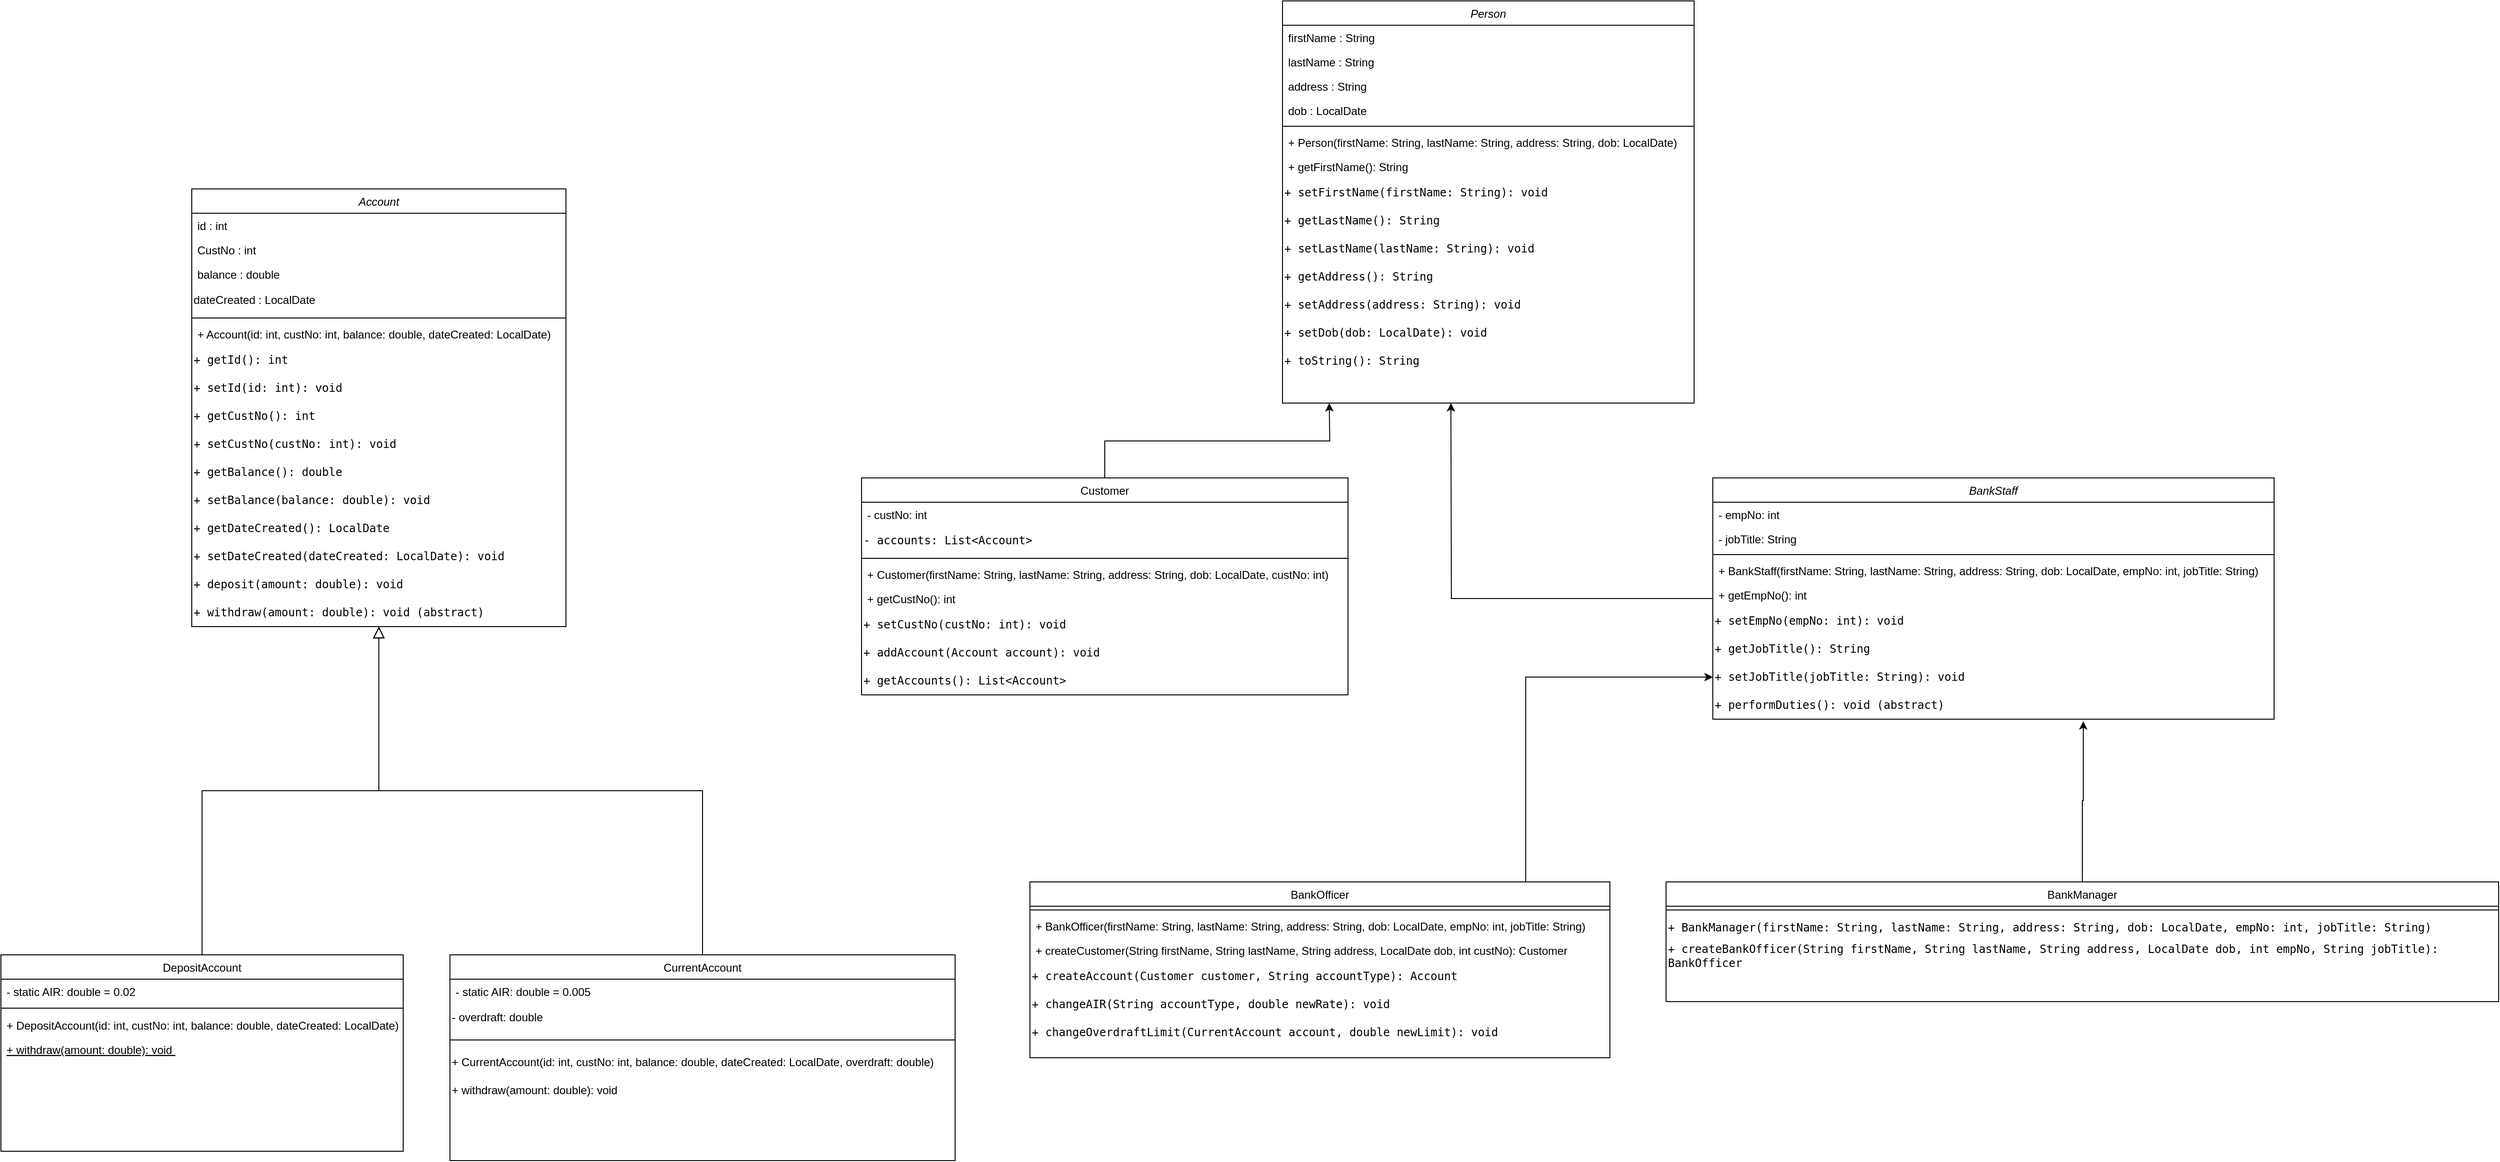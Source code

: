 <mxfile version="26.1.1">
  <diagram id="C5RBs43oDa-KdzZeNtuy" name="Page-1">
    <mxGraphModel dx="3905" dy="3284" grid="1" gridSize="10" guides="1" tooltips="1" connect="1" arrows="1" fold="1" page="1" pageScale="1" pageWidth="827" pageHeight="1169" math="0" shadow="0">
      <root>
        <mxCell id="WIyWlLk6GJQsqaUBKTNV-0" />
        <mxCell id="WIyWlLk6GJQsqaUBKTNV-1" parent="WIyWlLk6GJQsqaUBKTNV-0" />
        <mxCell id="zkfFHV4jXpPFQw0GAbJ--0" value="Account" style="swimlane;fontStyle=2;align=center;verticalAlign=top;childLayout=stackLayout;horizontal=1;startSize=26;horizontalStack=0;resizeParent=1;resizeLast=0;collapsible=1;marginBottom=0;rounded=0;shadow=0;strokeWidth=1;" parent="WIyWlLk6GJQsqaUBKTNV-1" vertex="1">
          <mxGeometry x="214" y="-279" width="400" height="468" as="geometry">
            <mxRectangle x="220" y="120" width="160" height="26" as="alternateBounds" />
          </mxGeometry>
        </mxCell>
        <mxCell id="zkfFHV4jXpPFQw0GAbJ--1" value="id : int" style="text;align=left;verticalAlign=top;spacingLeft=4;spacingRight=4;overflow=hidden;rotatable=0;points=[[0,0.5],[1,0.5]];portConstraint=eastwest;" parent="zkfFHV4jXpPFQw0GAbJ--0" vertex="1">
          <mxGeometry y="26" width="400" height="26" as="geometry" />
        </mxCell>
        <mxCell id="zkfFHV4jXpPFQw0GAbJ--2" value="CustNo : int" style="text;align=left;verticalAlign=top;spacingLeft=4;spacingRight=4;overflow=hidden;rotatable=0;points=[[0,0.5],[1,0.5]];portConstraint=eastwest;rounded=0;shadow=0;html=0;" parent="zkfFHV4jXpPFQw0GAbJ--0" vertex="1">
          <mxGeometry y="52" width="400" height="26" as="geometry" />
        </mxCell>
        <mxCell id="zkfFHV4jXpPFQw0GAbJ--3" value="balance : double" style="text;align=left;verticalAlign=top;spacingLeft=4;spacingRight=4;overflow=hidden;rotatable=0;points=[[0,0.5],[1,0.5]];portConstraint=eastwest;rounded=0;shadow=0;html=0;" parent="zkfFHV4jXpPFQw0GAbJ--0" vertex="1">
          <mxGeometry y="78" width="400" height="26" as="geometry" />
        </mxCell>
        <mxCell id="jipeBGJCbfSFsCI2ZeJN-34" value="dateCreated : LocalDate" style="text;strokeColor=none;align=left;fillColor=none;html=1;verticalAlign=middle;whiteSpace=wrap;rounded=0;" vertex="1" parent="zkfFHV4jXpPFQw0GAbJ--0">
          <mxGeometry y="104" width="400" height="30" as="geometry" />
        </mxCell>
        <mxCell id="zkfFHV4jXpPFQw0GAbJ--4" value="" style="line;html=1;strokeWidth=1;align=left;verticalAlign=middle;spacingTop=-1;spacingLeft=3;spacingRight=3;rotatable=0;labelPosition=right;points=[];portConstraint=eastwest;" parent="zkfFHV4jXpPFQw0GAbJ--0" vertex="1">
          <mxGeometry y="134" width="400" height="8" as="geometry" />
        </mxCell>
        <mxCell id="zkfFHV4jXpPFQw0GAbJ--5" value="+ Account(id: int, custNo: int, balance: double, dateCreated: LocalDate)" style="text;align=left;verticalAlign=top;spacingLeft=4;spacingRight=4;overflow=hidden;rotatable=0;points=[[0,0.5],[1,0.5]];portConstraint=eastwest;" parent="zkfFHV4jXpPFQw0GAbJ--0" vertex="1">
          <mxGeometry y="142" width="400" height="26" as="geometry" />
        </mxCell>
        <mxCell id="jipeBGJCbfSFsCI2ZeJN-35" value="&lt;div align=&quot;left&quot;&gt;&lt;code data-end=&quot;380&quot; data-start=&quot;364&quot;&gt;+ getId(): int&lt;/code&gt;&lt;/div&gt;" style="text;strokeColor=none;align=left;fillColor=none;html=1;verticalAlign=middle;whiteSpace=wrap;rounded=0;" vertex="1" parent="zkfFHV4jXpPFQw0GAbJ--0">
          <mxGeometry y="168" width="400" height="30" as="geometry" />
        </mxCell>
        <mxCell id="jipeBGJCbfSFsCI2ZeJN-36" value="&lt;div align=&quot;left&quot;&gt;&lt;code data-end=&quot;412&quot; data-start=&quot;388&quot;&gt;+ setId(id: int): void&lt;/code&gt;&lt;/div&gt;" style="text;strokeColor=none;align=left;fillColor=none;html=1;verticalAlign=middle;whiteSpace=wrap;rounded=0;" vertex="1" parent="zkfFHV4jXpPFQw0GAbJ--0">
          <mxGeometry y="198" width="400" height="30" as="geometry" />
        </mxCell>
        <mxCell id="jipeBGJCbfSFsCI2ZeJN-37" value="&lt;code data-start=&quot;420&quot; data-end=&quot;440&quot;&gt;+ getCustNo(): int&lt;/code&gt;" style="text;strokeColor=none;align=left;fillColor=none;html=1;verticalAlign=middle;whiteSpace=wrap;rounded=0;" vertex="1" parent="zkfFHV4jXpPFQw0GAbJ--0">
          <mxGeometry y="228" width="400" height="30" as="geometry" />
        </mxCell>
        <mxCell id="jipeBGJCbfSFsCI2ZeJN-38" value="&lt;div align=&quot;left&quot;&gt;&lt;code data-end=&quot;480&quot; data-start=&quot;448&quot;&gt;+ setCustNo(custNo: int): void&lt;/code&gt;&lt;/div&gt;" style="text;strokeColor=none;align=left;fillColor=none;html=1;verticalAlign=middle;whiteSpace=wrap;rounded=0;" vertex="1" parent="zkfFHV4jXpPFQw0GAbJ--0">
          <mxGeometry y="258" width="400" height="30" as="geometry" />
        </mxCell>
        <mxCell id="jipeBGJCbfSFsCI2ZeJN-39" value="&lt;div align=&quot;left&quot;&gt;&lt;code data-end=&quot;512&quot; data-start=&quot;488&quot;&gt;+ getBalance(): double&lt;/code&gt;&lt;/div&gt;" style="text;strokeColor=none;align=left;fillColor=none;html=1;verticalAlign=middle;whiteSpace=wrap;rounded=0;" vertex="1" parent="zkfFHV4jXpPFQw0GAbJ--0">
          <mxGeometry y="288" width="400" height="30" as="geometry" />
        </mxCell>
        <mxCell id="jipeBGJCbfSFsCI2ZeJN-40" value="&lt;code data-start=&quot;520&quot; data-end=&quot;557&quot;&gt;+ setBalance(balance: double): void&lt;/code&gt;" style="text;strokeColor=none;align=left;fillColor=none;html=1;verticalAlign=middle;whiteSpace=wrap;rounded=0;" vertex="1" parent="zkfFHV4jXpPFQw0GAbJ--0">
          <mxGeometry y="318" width="400" height="30" as="geometry" />
        </mxCell>
        <mxCell id="jipeBGJCbfSFsCI2ZeJN-41" value="&lt;div align=&quot;left&quot;&gt;&lt;code data-end=&quot;596&quot; data-start=&quot;565&quot;&gt;+ getDateCreated(): LocalDate&lt;/code&gt;&lt;/div&gt;" style="text;strokeColor=none;align=left;fillColor=none;html=1;verticalAlign=middle;whiteSpace=wrap;rounded=0;" vertex="1" parent="zkfFHV4jXpPFQw0GAbJ--0">
          <mxGeometry y="348" width="400" height="30" as="geometry" />
        </mxCell>
        <mxCell id="jipeBGJCbfSFsCI2ZeJN-42" value="&lt;div align=&quot;left&quot;&gt;&lt;code data-end=&quot;652&quot; data-start=&quot;604&quot;&gt;+ setDateCreated(dateCreated: LocalDate): void&lt;/code&gt;&lt;/div&gt;" style="text;strokeColor=none;align=left;fillColor=none;html=1;verticalAlign=middle;whiteSpace=wrap;rounded=0;" vertex="1" parent="zkfFHV4jXpPFQw0GAbJ--0">
          <mxGeometry y="378" width="400" height="30" as="geometry" />
        </mxCell>
        <mxCell id="jipeBGJCbfSFsCI2ZeJN-43" value="&lt;div align=&quot;left&quot;&gt;&lt;code data-end=&quot;693&quot; data-start=&quot;660&quot;&gt;+ deposit(amount: double): void&lt;/code&gt;&lt;/div&gt;" style="text;strokeColor=none;align=left;fillColor=none;html=1;verticalAlign=middle;whiteSpace=wrap;rounded=0;" vertex="1" parent="zkfFHV4jXpPFQw0GAbJ--0">
          <mxGeometry y="408" width="400" height="30" as="geometry" />
        </mxCell>
        <mxCell id="jipeBGJCbfSFsCI2ZeJN-44" value="&lt;div align=&quot;left&quot;&gt;&lt;code data-end=&quot;746&quot; data-start=&quot;701&quot;&gt;+ withdraw(amount: double): void (abstract)&lt;/code&gt;&lt;/div&gt;" style="text;strokeColor=none;align=left;fillColor=none;html=1;verticalAlign=middle;whiteSpace=wrap;rounded=0;" vertex="1" parent="zkfFHV4jXpPFQw0GAbJ--0">
          <mxGeometry y="438" width="400" height="30" as="geometry" />
        </mxCell>
        <mxCell id="zkfFHV4jXpPFQw0GAbJ--6" value="DepositAccount" style="swimlane;fontStyle=0;align=center;verticalAlign=top;childLayout=stackLayout;horizontal=1;startSize=26;horizontalStack=0;resizeParent=1;resizeLast=0;collapsible=1;marginBottom=0;rounded=0;shadow=0;strokeWidth=1;" parent="WIyWlLk6GJQsqaUBKTNV-1" vertex="1">
          <mxGeometry x="10" y="540" width="430" height="210" as="geometry">
            <mxRectangle x="130" y="380" width="160" height="26" as="alternateBounds" />
          </mxGeometry>
        </mxCell>
        <mxCell id="zkfFHV4jXpPFQw0GAbJ--7" value="- static AIR: double = 0.02" style="text;align=left;verticalAlign=top;spacingLeft=4;spacingRight=4;overflow=hidden;rotatable=0;points=[[0,0.5],[1,0.5]];portConstraint=eastwest;" parent="zkfFHV4jXpPFQw0GAbJ--6" vertex="1">
          <mxGeometry y="26" width="430" height="26" as="geometry" />
        </mxCell>
        <mxCell id="zkfFHV4jXpPFQw0GAbJ--9" value="" style="line;html=1;strokeWidth=1;align=left;verticalAlign=middle;spacingTop=-1;spacingLeft=3;spacingRight=3;rotatable=0;labelPosition=right;points=[];portConstraint=eastwest;" parent="zkfFHV4jXpPFQw0GAbJ--6" vertex="1">
          <mxGeometry y="52" width="430" height="10" as="geometry" />
        </mxCell>
        <mxCell id="zkfFHV4jXpPFQw0GAbJ--11" value="+ DepositAccount(id: int, custNo: int, balance: double, dateCreated: LocalDate)" style="text;align=left;verticalAlign=top;spacingLeft=4;spacingRight=4;overflow=hidden;rotatable=0;points=[[0,0.5],[1,0.5]];portConstraint=eastwest;" parent="zkfFHV4jXpPFQw0GAbJ--6" vertex="1">
          <mxGeometry y="62" width="430" height="26" as="geometry" />
        </mxCell>
        <mxCell id="zkfFHV4jXpPFQw0GAbJ--10" value="+ withdraw(amount: double): void &#xa;" style="text;align=left;verticalAlign=top;spacingLeft=4;spacingRight=4;overflow=hidden;rotatable=0;points=[[0,0.5],[1,0.5]];portConstraint=eastwest;fontStyle=4" parent="zkfFHV4jXpPFQw0GAbJ--6" vertex="1">
          <mxGeometry y="88" width="430" height="26" as="geometry" />
        </mxCell>
        <mxCell id="zkfFHV4jXpPFQw0GAbJ--12" value="" style="endArrow=block;endSize=10;endFill=0;shadow=0;strokeWidth=1;rounded=0;curved=0;edgeStyle=elbowEdgeStyle;elbow=vertical;" parent="WIyWlLk6GJQsqaUBKTNV-1" source="zkfFHV4jXpPFQw0GAbJ--6" target="zkfFHV4jXpPFQw0GAbJ--0" edge="1">
          <mxGeometry width="160" relative="1" as="geometry">
            <mxPoint x="200" y="203" as="sourcePoint" />
            <mxPoint x="200" y="203" as="targetPoint" />
          </mxGeometry>
        </mxCell>
        <mxCell id="zkfFHV4jXpPFQw0GAbJ--13" value="CurrentAccount" style="swimlane;fontStyle=0;align=center;verticalAlign=top;childLayout=stackLayout;horizontal=1;startSize=26;horizontalStack=0;resizeParent=1;resizeLast=0;collapsible=1;marginBottom=0;rounded=0;shadow=0;strokeWidth=1;" parent="WIyWlLk6GJQsqaUBKTNV-1" vertex="1">
          <mxGeometry x="490" y="540" width="540" height="220" as="geometry">
            <mxRectangle x="340" y="380" width="170" height="26" as="alternateBounds" />
          </mxGeometry>
        </mxCell>
        <mxCell id="zkfFHV4jXpPFQw0GAbJ--14" value="- static AIR: double = 0.005" style="text;align=left;verticalAlign=top;spacingLeft=4;spacingRight=4;overflow=hidden;rotatable=0;points=[[0,0.5],[1,0.5]];portConstraint=eastwest;" parent="zkfFHV4jXpPFQw0GAbJ--13" vertex="1">
          <mxGeometry y="26" width="540" height="26" as="geometry" />
        </mxCell>
        <mxCell id="jipeBGJCbfSFsCI2ZeJN-28" value="- overdraft: double" style="text;strokeColor=none;align=left;fillColor=none;html=1;verticalAlign=middle;whiteSpace=wrap;rounded=0;" vertex="1" parent="zkfFHV4jXpPFQw0GAbJ--13">
          <mxGeometry y="52" width="540" height="30" as="geometry" />
        </mxCell>
        <mxCell id="zkfFHV4jXpPFQw0GAbJ--15" value="" style="line;html=1;strokeWidth=1;align=left;verticalAlign=middle;spacingTop=-1;spacingLeft=3;spacingRight=3;rotatable=0;labelPosition=right;points=[];portConstraint=eastwest;" parent="zkfFHV4jXpPFQw0GAbJ--13" vertex="1">
          <mxGeometry y="82" width="540" height="18" as="geometry" />
        </mxCell>
        <mxCell id="jipeBGJCbfSFsCI2ZeJN-46" value="+ CurrentAccount(id: int, custNo: int, balance: double, dateCreated: LocalDate, overdraft: double)" style="text;html=1;align=left;verticalAlign=middle;resizable=0;points=[];autosize=1;strokeColor=none;fillColor=none;" vertex="1" parent="zkfFHV4jXpPFQw0GAbJ--13">
          <mxGeometry y="100" width="540" height="30" as="geometry" />
        </mxCell>
        <mxCell id="jipeBGJCbfSFsCI2ZeJN-47" value="&lt;div align=&quot;left&quot;&gt;+ withdraw(amount: double): void&lt;/div&gt;" style="text;strokeColor=none;align=left;fillColor=none;html=1;verticalAlign=middle;whiteSpace=wrap;rounded=0;" vertex="1" parent="zkfFHV4jXpPFQw0GAbJ--13">
          <mxGeometry y="130" width="540" height="30" as="geometry" />
        </mxCell>
        <mxCell id="zkfFHV4jXpPFQw0GAbJ--16" value="" style="endArrow=block;endSize=10;endFill=0;shadow=0;strokeWidth=1;rounded=0;curved=0;edgeStyle=elbowEdgeStyle;elbow=vertical;" parent="WIyWlLk6GJQsqaUBKTNV-1" source="zkfFHV4jXpPFQw0GAbJ--13" target="zkfFHV4jXpPFQw0GAbJ--0" edge="1">
          <mxGeometry width="160" relative="1" as="geometry">
            <mxPoint x="210" y="373" as="sourcePoint" />
            <mxPoint x="310" y="271" as="targetPoint" />
          </mxGeometry>
        </mxCell>
        <mxCell id="zkfFHV4jXpPFQw0GAbJ--17" value="Person&#xa;" style="swimlane;fontStyle=2;align=center;verticalAlign=top;childLayout=stackLayout;horizontal=1;startSize=26;horizontalStack=0;resizeParent=1;resizeLast=0;collapsible=1;marginBottom=0;rounded=0;shadow=0;strokeWidth=1;" parent="WIyWlLk6GJQsqaUBKTNV-1" vertex="1">
          <mxGeometry x="1380" y="-480" width="440" height="430" as="geometry">
            <mxRectangle x="550" y="140" width="160" height="26" as="alternateBounds" />
          </mxGeometry>
        </mxCell>
        <mxCell id="zkfFHV4jXpPFQw0GAbJ--18" value="firstName : String" style="text;align=left;verticalAlign=top;spacingLeft=4;spacingRight=4;overflow=hidden;rotatable=0;points=[[0,0.5],[1,0.5]];portConstraint=eastwest;" parent="zkfFHV4jXpPFQw0GAbJ--17" vertex="1">
          <mxGeometry y="26" width="440" height="26" as="geometry" />
        </mxCell>
        <mxCell id="zkfFHV4jXpPFQw0GAbJ--19" value="lastName : String" style="text;align=left;verticalAlign=top;spacingLeft=4;spacingRight=4;overflow=hidden;rotatable=0;points=[[0,0.5],[1,0.5]];portConstraint=eastwest;rounded=0;shadow=0;html=0;" parent="zkfFHV4jXpPFQw0GAbJ--17" vertex="1">
          <mxGeometry y="52" width="440" height="26" as="geometry" />
        </mxCell>
        <mxCell id="zkfFHV4jXpPFQw0GAbJ--20" value="address : String" style="text;align=left;verticalAlign=top;spacingLeft=4;spacingRight=4;overflow=hidden;rotatable=0;points=[[0,0.5],[1,0.5]];portConstraint=eastwest;rounded=0;shadow=0;html=0;" parent="zkfFHV4jXpPFQw0GAbJ--17" vertex="1">
          <mxGeometry y="78" width="440" height="26" as="geometry" />
        </mxCell>
        <mxCell id="zkfFHV4jXpPFQw0GAbJ--21" value="dob : LocalDate" style="text;align=left;verticalAlign=top;spacingLeft=4;spacingRight=4;overflow=hidden;rotatable=0;points=[[0,0.5],[1,0.5]];portConstraint=eastwest;rounded=0;shadow=0;html=0;" parent="zkfFHV4jXpPFQw0GAbJ--17" vertex="1">
          <mxGeometry y="104" width="440" height="26" as="geometry" />
        </mxCell>
        <mxCell id="zkfFHV4jXpPFQw0GAbJ--23" value="" style="line;html=1;strokeWidth=1;align=left;verticalAlign=middle;spacingTop=-1;spacingLeft=3;spacingRight=3;rotatable=0;labelPosition=right;points=[];portConstraint=eastwest;" parent="zkfFHV4jXpPFQw0GAbJ--17" vertex="1">
          <mxGeometry y="130" width="440" height="8" as="geometry" />
        </mxCell>
        <mxCell id="zkfFHV4jXpPFQw0GAbJ--24" value="+ Person(firstName: String, lastName: String, address: String, dob: LocalDate)" style="text;align=left;verticalAlign=top;spacingLeft=4;spacingRight=4;overflow=hidden;rotatable=0;points=[[0,0.5],[1,0.5]];portConstraint=eastwest;" parent="zkfFHV4jXpPFQw0GAbJ--17" vertex="1">
          <mxGeometry y="138" width="440" height="26" as="geometry" />
        </mxCell>
        <mxCell id="zkfFHV4jXpPFQw0GAbJ--25" value="+ getFirstName(): String" style="text;align=left;verticalAlign=top;spacingLeft=4;spacingRight=4;overflow=hidden;rotatable=0;points=[[0,0.5],[1,0.5]];portConstraint=eastwest;" parent="zkfFHV4jXpPFQw0GAbJ--17" vertex="1">
          <mxGeometry y="164" width="440" height="26" as="geometry" />
        </mxCell>
        <mxCell id="jipeBGJCbfSFsCI2ZeJN-72" value="&lt;div align=&quot;left&quot;&gt;&lt;code data-end=&quot;490&quot; data-start=&quot;449&quot;&gt;+ setFirstName(firstName: String): void&lt;/code&gt;&lt;/div&gt;" style="text;strokeColor=none;align=left;fillColor=none;html=1;verticalAlign=middle;whiteSpace=wrap;rounded=0;" vertex="1" parent="zkfFHV4jXpPFQw0GAbJ--17">
          <mxGeometry y="190" width="440" height="30" as="geometry" />
        </mxCell>
        <mxCell id="jipeBGJCbfSFsCI2ZeJN-73" value="&lt;div align=&quot;left&quot;&gt;&lt;code data-end=&quot;520&quot; data-start=&quot;495&quot;&gt;+ getLastName(): String&lt;/code&gt;&lt;/div&gt;" style="text;strokeColor=none;align=left;fillColor=none;html=1;verticalAlign=middle;whiteSpace=wrap;rounded=0;" vertex="1" parent="zkfFHV4jXpPFQw0GAbJ--17">
          <mxGeometry y="220" width="440" height="30" as="geometry" />
        </mxCell>
        <mxCell id="jipeBGJCbfSFsCI2ZeJN-74" value="&lt;code data-start=&quot;525&quot; data-end=&quot;564&quot;&gt;+ setLastName(lastName: String): void&lt;/code&gt;" style="text;strokeColor=none;align=left;fillColor=none;html=1;verticalAlign=middle;whiteSpace=wrap;rounded=0;" vertex="1" parent="zkfFHV4jXpPFQw0GAbJ--17">
          <mxGeometry y="250" width="440" height="30" as="geometry" />
        </mxCell>
        <mxCell id="jipeBGJCbfSFsCI2ZeJN-75" value="&lt;div align=&quot;left&quot;&gt;&lt;code data-end=&quot;593&quot; data-start=&quot;569&quot;&gt;+ getAddress(): String&lt;/code&gt;&lt;/div&gt;" style="text;strokeColor=none;align=left;fillColor=none;html=1;verticalAlign=middle;whiteSpace=wrap;rounded=0;" vertex="1" parent="zkfFHV4jXpPFQw0GAbJ--17">
          <mxGeometry y="280" width="440" height="30" as="geometry" />
        </mxCell>
        <mxCell id="jipeBGJCbfSFsCI2ZeJN-76" value="&lt;div align=&quot;left&quot;&gt;&lt;code data-end=&quot;635&quot; data-start=&quot;598&quot;&gt;+ setAddress(address: String): void&lt;/code&gt;&lt;/div&gt;" style="text;strokeColor=none;align=left;fillColor=none;html=1;verticalAlign=middle;whiteSpace=wrap;rounded=0;" vertex="1" parent="zkfFHV4jXpPFQw0GAbJ--17">
          <mxGeometry y="310" width="440" height="30" as="geometry" />
        </mxCell>
        <mxCell id="jipeBGJCbfSFsCI2ZeJN-78" value="&lt;div align=&quot;left&quot;&gt;&lt;code data-end=&quot;700&quot; data-start=&quot;668&quot;&gt;+ setDob(dob: LocalDate): void&lt;/code&gt;&lt;/div&gt;" style="text;strokeColor=none;align=left;fillColor=none;html=1;verticalAlign=middle;whiteSpace=wrap;rounded=0;" vertex="1" parent="zkfFHV4jXpPFQw0GAbJ--17">
          <mxGeometry y="340" width="440" height="30" as="geometry" />
        </mxCell>
        <mxCell id="jipeBGJCbfSFsCI2ZeJN-79" value="&lt;div align=&quot;left&quot;&gt;&lt;code data-end=&quot;727&quot; data-start=&quot;705&quot;&gt;+ toString(): String&lt;/code&gt;&lt;/div&gt;" style="text;strokeColor=none;align=left;fillColor=none;html=1;verticalAlign=middle;whiteSpace=wrap;rounded=0;" vertex="1" parent="zkfFHV4jXpPFQw0GAbJ--17">
          <mxGeometry y="370" width="440" height="30" as="geometry" />
        </mxCell>
        <mxCell id="jipeBGJCbfSFsCI2ZeJN-82" style="edgeStyle=orthogonalEdgeStyle;rounded=0;orthogonalLoop=1;jettySize=auto;html=1;" edge="1" parent="WIyWlLk6GJQsqaUBKTNV-1" source="jipeBGJCbfSFsCI2ZeJN-1">
          <mxGeometry relative="1" as="geometry">
            <mxPoint x="1560" y="-50" as="targetPoint" />
          </mxGeometry>
        </mxCell>
        <mxCell id="jipeBGJCbfSFsCI2ZeJN-1" value="BankStaff" style="swimlane;fontStyle=2;align=center;verticalAlign=top;childLayout=stackLayout;horizontal=1;startSize=26;horizontalStack=0;resizeParent=1;resizeLast=0;collapsible=1;marginBottom=0;rounded=0;shadow=0;strokeWidth=1;" vertex="1" parent="WIyWlLk6GJQsqaUBKTNV-1">
          <mxGeometry x="1840" y="30" width="600" height="258" as="geometry">
            <mxRectangle x="550" y="140" width="160" height="26" as="alternateBounds" />
          </mxGeometry>
        </mxCell>
        <mxCell id="jipeBGJCbfSFsCI2ZeJN-2" value="- empNo: int" style="text;align=left;verticalAlign=top;spacingLeft=4;spacingRight=4;overflow=hidden;rotatable=0;points=[[0,0.5],[1,0.5]];portConstraint=eastwest;" vertex="1" parent="jipeBGJCbfSFsCI2ZeJN-1">
          <mxGeometry y="26" width="600" height="26" as="geometry" />
        </mxCell>
        <mxCell id="jipeBGJCbfSFsCI2ZeJN-3" value="- jobTitle: String" style="text;align=left;verticalAlign=top;spacingLeft=4;spacingRight=4;overflow=hidden;rotatable=0;points=[[0,0.5],[1,0.5]];portConstraint=eastwest;rounded=0;shadow=0;html=0;" vertex="1" parent="jipeBGJCbfSFsCI2ZeJN-1">
          <mxGeometry y="52" width="600" height="26" as="geometry" />
        </mxCell>
        <mxCell id="jipeBGJCbfSFsCI2ZeJN-7" value="" style="line;html=1;strokeWidth=1;align=left;verticalAlign=middle;spacingTop=-1;spacingLeft=3;spacingRight=3;rotatable=0;labelPosition=right;points=[];portConstraint=eastwest;" vertex="1" parent="jipeBGJCbfSFsCI2ZeJN-1">
          <mxGeometry y="78" width="600" height="8" as="geometry" />
        </mxCell>
        <mxCell id="jipeBGJCbfSFsCI2ZeJN-8" value="+ BankStaff(firstName: String, lastName: String, address: String, dob: LocalDate, empNo: int, jobTitle: String)" style="text;align=left;verticalAlign=top;spacingLeft=4;spacingRight=4;overflow=hidden;rotatable=0;points=[[0,0.5],[1,0.5]];portConstraint=eastwest;" vertex="1" parent="jipeBGJCbfSFsCI2ZeJN-1">
          <mxGeometry y="86" width="600" height="26" as="geometry" />
        </mxCell>
        <mxCell id="jipeBGJCbfSFsCI2ZeJN-9" value="+ getEmpNo(): int" style="text;align=left;verticalAlign=top;spacingLeft=4;spacingRight=4;overflow=hidden;rotatable=0;points=[[0,0.5],[1,0.5]];portConstraint=eastwest;" vertex="1" parent="jipeBGJCbfSFsCI2ZeJN-1">
          <mxGeometry y="112" width="600" height="26" as="geometry" />
        </mxCell>
        <mxCell id="jipeBGJCbfSFsCI2ZeJN-88" value="&lt;div align=&quot;left&quot;&gt;&lt;code data-end=&quot;1440&quot; data-start=&quot;1410&quot;&gt;+ setEmpNo(empNo: int): void&lt;/code&gt;&lt;/div&gt;" style="text;strokeColor=none;align=left;fillColor=none;html=1;verticalAlign=middle;whiteSpace=wrap;rounded=0;" vertex="1" parent="jipeBGJCbfSFsCI2ZeJN-1">
          <mxGeometry y="138" width="600" height="30" as="geometry" />
        </mxCell>
        <mxCell id="jipeBGJCbfSFsCI2ZeJN-89" value="&lt;code data-start=&quot;1445&quot; data-end=&quot;1470&quot;&gt;+ getJobTitle(): String&lt;/code&gt;" style="text;strokeColor=none;align=left;fillColor=none;html=1;verticalAlign=middle;whiteSpace=wrap;rounded=0;" vertex="1" parent="jipeBGJCbfSFsCI2ZeJN-1">
          <mxGeometry y="168" width="600" height="30" as="geometry" />
        </mxCell>
        <mxCell id="jipeBGJCbfSFsCI2ZeJN-90" value="&lt;div align=&quot;left&quot;&gt;&lt;code data-end=&quot;1514&quot; data-start=&quot;1475&quot;&gt;+ setJobTitle(jobTitle: String): void&lt;/code&gt;&lt;/div&gt;" style="text;strokeColor=none;align=left;fillColor=none;html=1;verticalAlign=middle;whiteSpace=wrap;rounded=0;" vertex="1" parent="jipeBGJCbfSFsCI2ZeJN-1">
          <mxGeometry y="198" width="600" height="30" as="geometry" />
        </mxCell>
        <mxCell id="jipeBGJCbfSFsCI2ZeJN-91" value="&lt;code data-start=&quot;1519&quot; data-end=&quot;1555&quot;&gt;+ performDuties(): void (abstract)&lt;/code&gt;" style="text;strokeColor=none;align=left;fillColor=none;html=1;verticalAlign=middle;whiteSpace=wrap;rounded=0;" vertex="1" parent="jipeBGJCbfSFsCI2ZeJN-1">
          <mxGeometry y="228" width="600" height="30" as="geometry" />
        </mxCell>
        <mxCell id="jipeBGJCbfSFsCI2ZeJN-10" value="BankManager" style="swimlane;fontStyle=0;align=center;verticalAlign=top;childLayout=stackLayout;horizontal=1;startSize=26;horizontalStack=0;resizeParent=1;resizeLast=0;collapsible=1;marginBottom=0;rounded=0;shadow=0;strokeWidth=1;" vertex="1" parent="WIyWlLk6GJQsqaUBKTNV-1">
          <mxGeometry x="1790" y="462" width="890" height="128" as="geometry">
            <mxRectangle x="340" y="380" width="170" height="26" as="alternateBounds" />
          </mxGeometry>
        </mxCell>
        <mxCell id="jipeBGJCbfSFsCI2ZeJN-12" value="" style="line;html=1;strokeWidth=1;align=left;verticalAlign=middle;spacingTop=-1;spacingLeft=3;spacingRight=3;rotatable=0;labelPosition=right;points=[];portConstraint=eastwest;" vertex="1" parent="jipeBGJCbfSFsCI2ZeJN-10">
          <mxGeometry y="26" width="890" height="8" as="geometry" />
        </mxCell>
        <mxCell id="jipeBGJCbfSFsCI2ZeJN-96" value="&lt;div align=&quot;left&quot;&gt;&lt;code data-end=&quot;2316&quot; data-start=&quot;2201&quot;&gt;+ BankManager(firstName: String, lastName: String, address: String, dob: LocalDate, empNo: int, jobTitle: String)&lt;/code&gt;&lt;/div&gt;" style="text;strokeColor=none;align=left;fillColor=none;html=1;verticalAlign=middle;whiteSpace=wrap;rounded=0;" vertex="1" parent="jipeBGJCbfSFsCI2ZeJN-10">
          <mxGeometry y="34" width="890" height="30" as="geometry" />
        </mxCell>
        <mxCell id="jipeBGJCbfSFsCI2ZeJN-98" value="&lt;div align=&quot;left&quot;&gt;&lt;code data-end=&quot;2449&quot; data-start=&quot;2321&quot;&gt;+ createBankOfficer(String firstName, String lastName, String address, LocalDate dob, int empNo, String jobTitle): BankOfficer&lt;/code&gt;&lt;/div&gt;" style="text;strokeColor=none;align=left;fillColor=none;html=1;verticalAlign=middle;whiteSpace=wrap;rounded=0;" vertex="1" parent="jipeBGJCbfSFsCI2ZeJN-10">
          <mxGeometry y="64" width="890" height="30" as="geometry" />
        </mxCell>
        <mxCell id="jipeBGJCbfSFsCI2ZeJN-99" style="edgeStyle=orthogonalEdgeStyle;rounded=0;orthogonalLoop=1;jettySize=auto;html=1;" edge="1" parent="WIyWlLk6GJQsqaUBKTNV-1" source="jipeBGJCbfSFsCI2ZeJN-48">
          <mxGeometry relative="1" as="geometry">
            <mxPoint x="1430.0" y="-50" as="targetPoint" />
          </mxGeometry>
        </mxCell>
        <mxCell id="jipeBGJCbfSFsCI2ZeJN-48" value="Customer" style="swimlane;fontStyle=0;align=center;verticalAlign=top;childLayout=stackLayout;horizontal=1;startSize=26;horizontalStack=0;resizeParent=1;resizeLast=0;collapsible=1;marginBottom=0;rounded=0;shadow=0;strokeWidth=1;" vertex="1" parent="WIyWlLk6GJQsqaUBKTNV-1">
          <mxGeometry x="930" y="30" width="520" height="232" as="geometry">
            <mxRectangle x="550" y="140" width="160" height="26" as="alternateBounds" />
          </mxGeometry>
        </mxCell>
        <mxCell id="jipeBGJCbfSFsCI2ZeJN-53" value="- custNo: int" style="text;align=left;verticalAlign=top;spacingLeft=4;spacingRight=4;overflow=hidden;rotatable=0;points=[[0,0.5],[1,0.5]];portConstraint=eastwest;rounded=0;shadow=0;html=0;" vertex="1" parent="jipeBGJCbfSFsCI2ZeJN-48">
          <mxGeometry y="26" width="520" height="26" as="geometry" />
        </mxCell>
        <mxCell id="jipeBGJCbfSFsCI2ZeJN-83" value="&lt;div align=&quot;left&quot;&gt;&lt;code data-end=&quot;863&quot; data-start=&quot;836&quot;&gt;- accounts: List&amp;lt;Account&amp;gt;&lt;/code&gt;&lt;/div&gt;" style="text;strokeColor=none;align=left;fillColor=none;html=1;verticalAlign=middle;whiteSpace=wrap;rounded=0;" vertex="1" parent="jipeBGJCbfSFsCI2ZeJN-48">
          <mxGeometry y="52" width="520" height="30" as="geometry" />
        </mxCell>
        <mxCell id="jipeBGJCbfSFsCI2ZeJN-54" value="" style="line;html=1;strokeWidth=1;align=left;verticalAlign=middle;spacingTop=-1;spacingLeft=3;spacingRight=3;rotatable=0;labelPosition=right;points=[];portConstraint=eastwest;" vertex="1" parent="jipeBGJCbfSFsCI2ZeJN-48">
          <mxGeometry y="82" width="520" height="8" as="geometry" />
        </mxCell>
        <mxCell id="jipeBGJCbfSFsCI2ZeJN-55" value="+ Customer(firstName: String, lastName: String, address: String, dob: LocalDate, custNo: int)" style="text;align=left;verticalAlign=top;spacingLeft=4;spacingRight=4;overflow=hidden;rotatable=0;points=[[0,0.5],[1,0.5]];portConstraint=eastwest;" vertex="1" parent="jipeBGJCbfSFsCI2ZeJN-48">
          <mxGeometry y="90" width="520" height="26" as="geometry" />
        </mxCell>
        <mxCell id="jipeBGJCbfSFsCI2ZeJN-56" value="+ getCustNo(): int" style="text;align=left;verticalAlign=top;spacingLeft=4;spacingRight=4;overflow=hidden;rotatable=0;points=[[0,0.5],[1,0.5]];portConstraint=eastwest;" vertex="1" parent="jipeBGJCbfSFsCI2ZeJN-48">
          <mxGeometry y="116" width="520" height="26" as="geometry" />
        </mxCell>
        <mxCell id="jipeBGJCbfSFsCI2ZeJN-85" value="&lt;div align=&quot;left&quot;&gt;&lt;code data-end=&quot;1040&quot; data-start=&quot;1008&quot;&gt;+ setCustNo(custNo: int): void&lt;/code&gt;&lt;/div&gt;" style="text;strokeColor=none;align=left;fillColor=none;html=1;verticalAlign=middle;whiteSpace=wrap;rounded=0;" vertex="1" parent="jipeBGJCbfSFsCI2ZeJN-48">
          <mxGeometry y="142" width="520" height="30" as="geometry" />
        </mxCell>
        <mxCell id="jipeBGJCbfSFsCI2ZeJN-86" value="&lt;div align=&quot;left&quot;&gt;&lt;code data-end=&quot;1082&quot; data-start=&quot;1045&quot;&gt;+ addAccount(Account account): void&lt;/code&gt;&lt;/div&gt;" style="text;strokeColor=none;align=left;fillColor=none;html=1;verticalAlign=middle;whiteSpace=wrap;rounded=0;" vertex="1" parent="jipeBGJCbfSFsCI2ZeJN-48">
          <mxGeometry y="172" width="520" height="30" as="geometry" />
        </mxCell>
        <mxCell id="jipeBGJCbfSFsCI2ZeJN-87" value="&lt;div align=&quot;left&quot;&gt;&lt;code data-end=&quot;1119&quot; data-start=&quot;1087&quot;&gt;+ getAccounts(): List&amp;lt;Account&amp;gt;&lt;/code&gt;&lt;/div&gt;" style="text;strokeColor=none;align=left;fillColor=none;html=1;verticalAlign=middle;whiteSpace=wrap;rounded=0;" vertex="1" parent="jipeBGJCbfSFsCI2ZeJN-48">
          <mxGeometry y="202" width="520" height="30" as="geometry" />
        </mxCell>
        <mxCell id="jipeBGJCbfSFsCI2ZeJN-100" style="edgeStyle=orthogonalEdgeStyle;rounded=0;orthogonalLoop=1;jettySize=auto;html=1;entryX=0;entryY=0.5;entryDx=0;entryDy=0;" edge="1" parent="WIyWlLk6GJQsqaUBKTNV-1" source="jipeBGJCbfSFsCI2ZeJN-58" target="jipeBGJCbfSFsCI2ZeJN-90">
          <mxGeometry relative="1" as="geometry">
            <Array as="points">
              <mxPoint x="1640" y="243" />
            </Array>
          </mxGeometry>
        </mxCell>
        <mxCell id="jipeBGJCbfSFsCI2ZeJN-58" value="BankOfficer" style="swimlane;fontStyle=0;align=center;verticalAlign=top;childLayout=stackLayout;horizontal=1;startSize=26;horizontalStack=0;resizeParent=1;resizeLast=0;collapsible=1;marginBottom=0;rounded=0;shadow=0;strokeWidth=1;" vertex="1" parent="WIyWlLk6GJQsqaUBKTNV-1">
          <mxGeometry x="1110" y="462" width="620" height="188" as="geometry">
            <mxRectangle x="550" y="140" width="160" height="26" as="alternateBounds" />
          </mxGeometry>
        </mxCell>
        <mxCell id="jipeBGJCbfSFsCI2ZeJN-64" value="" style="line;html=1;strokeWidth=1;align=left;verticalAlign=middle;spacingTop=-1;spacingLeft=3;spacingRight=3;rotatable=0;labelPosition=right;points=[];portConstraint=eastwest;" vertex="1" parent="jipeBGJCbfSFsCI2ZeJN-58">
          <mxGeometry y="26" width="620" height="8" as="geometry" />
        </mxCell>
        <mxCell id="jipeBGJCbfSFsCI2ZeJN-65" value="+ BankOfficer(firstName: String, lastName: String, address: String, dob: LocalDate, empNo: int, jobTitle: String)" style="text;align=left;verticalAlign=top;spacingLeft=4;spacingRight=4;overflow=hidden;rotatable=0;points=[[0,0.5],[1,0.5]];portConstraint=eastwest;" vertex="1" parent="jipeBGJCbfSFsCI2ZeJN-58">
          <mxGeometry y="34" width="620" height="26" as="geometry" />
        </mxCell>
        <mxCell id="jipeBGJCbfSFsCI2ZeJN-66" value="+ createCustomer(String firstName, String lastName, String address, LocalDate dob, int custNo): Customer" style="text;align=left;verticalAlign=top;spacingLeft=4;spacingRight=4;overflow=hidden;rotatable=0;points=[[0,0.5],[1,0.5]];portConstraint=eastwest;" vertex="1" parent="jipeBGJCbfSFsCI2ZeJN-58">
          <mxGeometry y="60" width="620" height="26" as="geometry" />
        </mxCell>
        <mxCell id="jipeBGJCbfSFsCI2ZeJN-92" value="&lt;div align=&quot;left&quot;&gt;&lt;code data-end=&quot;1943&quot; data-start=&quot;1878&quot;&gt;+ createAccount(Customer customer, String accountType): Account&lt;/code&gt;&lt;/div&gt;" style="text;strokeColor=none;align=left;fillColor=none;html=1;verticalAlign=middle;whiteSpace=wrap;rounded=0;" vertex="1" parent="jipeBGJCbfSFsCI2ZeJN-58">
          <mxGeometry y="86" width="620" height="30" as="geometry" />
        </mxCell>
        <mxCell id="jipeBGJCbfSFsCI2ZeJN-93" value="&lt;div align=&quot;left&quot;&gt;&lt;code data-end=&quot;2003&quot; data-start=&quot;1948&quot;&gt;+ changeAIR(String accountType, double newRate): void&lt;/code&gt;&lt;/div&gt;" style="text;strokeColor=none;align=left;fillColor=none;html=1;verticalAlign=middle;whiteSpace=wrap;rounded=0;" vertex="1" parent="jipeBGJCbfSFsCI2ZeJN-58">
          <mxGeometry y="116" width="620" height="30" as="geometry" />
        </mxCell>
        <mxCell id="jipeBGJCbfSFsCI2ZeJN-94" value="&lt;div align=&quot;left&quot;&gt;&lt;code data-end=&quot;2079&quot; data-start=&quot;2008&quot;&gt;+ changeOverdraftLimit(CurrentAccount account, double newLimit): void&lt;/code&gt;&lt;/div&gt;" style="text;strokeColor=none;align=left;fillColor=none;html=1;verticalAlign=middle;whiteSpace=wrap;rounded=0;" vertex="1" parent="jipeBGJCbfSFsCI2ZeJN-58">
          <mxGeometry y="146" width="620" height="30" as="geometry" />
        </mxCell>
        <mxCell id="jipeBGJCbfSFsCI2ZeJN-102" style="edgeStyle=orthogonalEdgeStyle;rounded=0;orthogonalLoop=1;jettySize=auto;html=1;entryX=0.66;entryY=1.073;entryDx=0;entryDy=0;entryPerimeter=0;" edge="1" parent="WIyWlLk6GJQsqaUBKTNV-1" source="jipeBGJCbfSFsCI2ZeJN-10" target="jipeBGJCbfSFsCI2ZeJN-91">
          <mxGeometry relative="1" as="geometry" />
        </mxCell>
      </root>
    </mxGraphModel>
  </diagram>
</mxfile>

